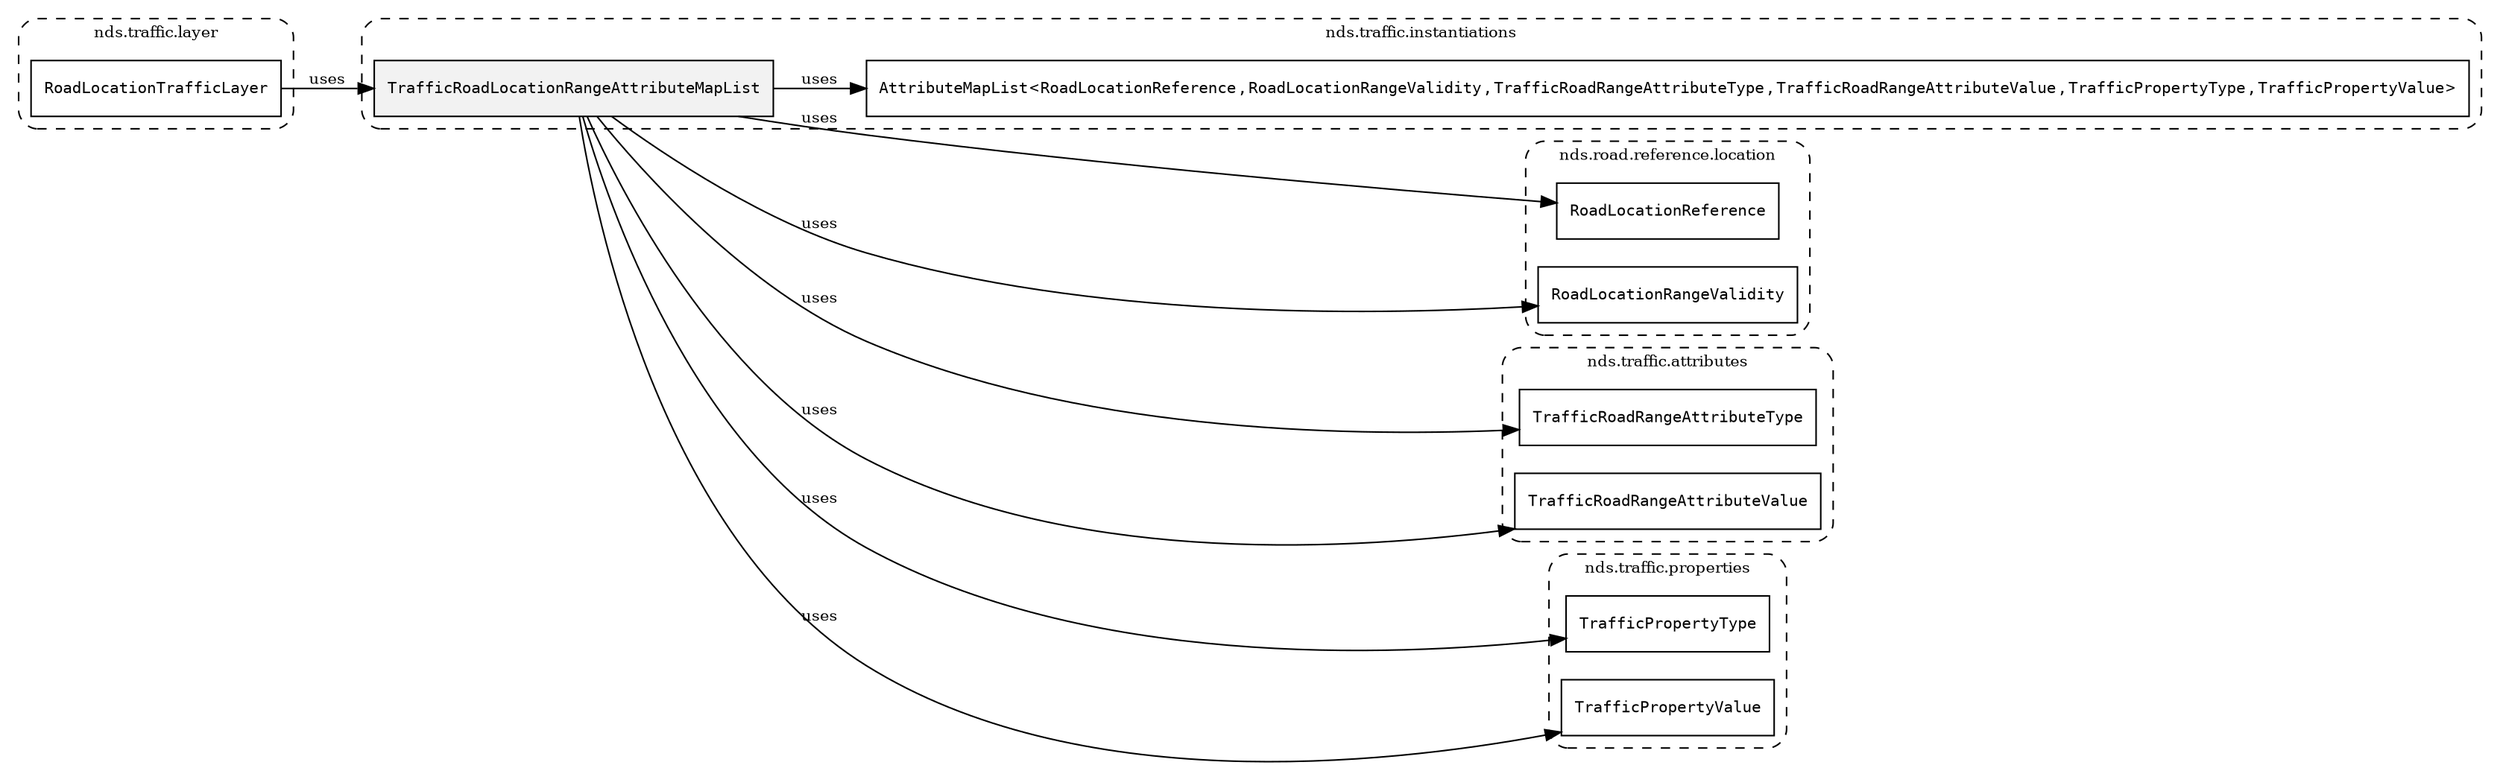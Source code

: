 /**
 * This dot file creates symbol collaboration diagram for TrafficRoadLocationRangeAttributeMapList.
 */
digraph ZSERIO
{
    node [shape=box, fontsize=10];
    rankdir="LR";
    fontsize=10;
    tooltip="TrafficRoadLocationRangeAttributeMapList collaboration diagram";

    subgraph "cluster_nds.traffic.instantiations"
    {
        style="dashed, rounded";
        label="nds.traffic.instantiations";
        tooltip="Package nds.traffic.instantiations";
        href="../../../content/packages/nds.traffic.instantiations.html#Package-nds-traffic-instantiations";
        target="_parent";

        "TrafficRoadLocationRangeAttributeMapList" [style="filled", fillcolor="#0000000D", target="_parent", label=<<font face="monospace"><table align="center" border="0" cellspacing="0" cellpadding="0"><tr><td href="../../../content/packages/nds.traffic.instantiations.html#InstantiateType-TrafficRoadLocationRangeAttributeMapList" title="InstantiateType defined in nds.traffic.instantiations">TrafficRoadLocationRangeAttributeMapList</td></tr></table></font>>];
        "AttributeMapList&lt;RoadLocationReference,RoadLocationRangeValidity,TrafficRoadRangeAttributeType,TrafficRoadRangeAttributeValue,TrafficPropertyType,TrafficPropertyValue&gt;" [target="_parent", label=<<font face="monospace"><table align="center" border="0" cellspacing="0" cellpadding="0"><tr><td href="../../../content/packages/nds.core.attributemap.html#Structure-AttributeMapList" title="Structure defined in nds.core.attributemap">AttributeMapList</td><td>&lt;</td><td><table align="center" border="0" cellspacing="0" cellpadding="0"><tr><td href="../../../content/packages/nds.road.reference.location.html#Structure-RoadLocationReference" title="Structure defined in nds.road.reference.location">RoadLocationReference</td></tr></table></td><td>,</td><td><table align="center" border="0" cellspacing="0" cellpadding="0"><tr><td href="../../../content/packages/nds.road.reference.location.html#Structure-RoadLocationRangeValidity" title="Structure defined in nds.road.reference.location">RoadLocationRangeValidity</td></tr></table></td><td>,</td><td><table align="center" border="0" cellspacing="0" cellpadding="0"><tr><td href="../../../content/packages/nds.traffic.attributes.html#Enum-TrafficRoadRangeAttributeType" title="Enum defined in nds.traffic.attributes">TrafficRoadRangeAttributeType</td></tr></table></td><td>,</td><td><table align="center" border="0" cellspacing="0" cellpadding="0"><tr><td href="../../../content/packages/nds.traffic.attributes.html#Choice-TrafficRoadRangeAttributeValue" title="Choice defined in nds.traffic.attributes">TrafficRoadRangeAttributeValue</td></tr></table></td><td>,</td><td><table align="center" border="0" cellspacing="0" cellpadding="0"><tr><td href="../../../content/packages/nds.traffic.properties.html#Structure-TrafficPropertyType" title="Structure defined in nds.traffic.properties">TrafficPropertyType</td></tr></table></td><td>,</td><td><table align="center" border="0" cellspacing="0" cellpadding="0"><tr><td href="../../../content/packages/nds.traffic.properties.html#Structure-TrafficPropertyValue" title="Structure defined in nds.traffic.properties">TrafficPropertyValue</td></tr></table></td><td>&gt;</td></tr></table></font>>];
    }

    subgraph "cluster_nds.road.reference.location"
    {
        style="dashed, rounded";
        label="nds.road.reference.location";
        tooltip="Package nds.road.reference.location";
        href="../../../content/packages/nds.road.reference.location.html#Package-nds-road-reference-location";
        target="_parent";

        "RoadLocationReference" [target="_parent", label=<<font face="monospace"><table align="center" border="0" cellspacing="0" cellpadding="0"><tr><td href="../../../content/packages/nds.road.reference.location.html#Structure-RoadLocationReference" title="Structure defined in nds.road.reference.location">RoadLocationReference</td></tr></table></font>>];
        "RoadLocationRangeValidity" [target="_parent", label=<<font face="monospace"><table align="center" border="0" cellspacing="0" cellpadding="0"><tr><td href="../../../content/packages/nds.road.reference.location.html#Structure-RoadLocationRangeValidity" title="Structure defined in nds.road.reference.location">RoadLocationRangeValidity</td></tr></table></font>>];
    }

    subgraph "cluster_nds.traffic.attributes"
    {
        style="dashed, rounded";
        label="nds.traffic.attributes";
        tooltip="Package nds.traffic.attributes";
        href="../../../content/packages/nds.traffic.attributes.html#Package-nds-traffic-attributes";
        target="_parent";

        "TrafficRoadRangeAttributeType" [target="_parent", label=<<font face="monospace"><table align="center" border="0" cellspacing="0" cellpadding="0"><tr><td href="../../../content/packages/nds.traffic.attributes.html#Enum-TrafficRoadRangeAttributeType" title="Enum defined in nds.traffic.attributes">TrafficRoadRangeAttributeType</td></tr></table></font>>];
        "TrafficRoadRangeAttributeValue" [target="_parent", label=<<font face="monospace"><table align="center" border="0" cellspacing="0" cellpadding="0"><tr><td href="../../../content/packages/nds.traffic.attributes.html#Choice-TrafficRoadRangeAttributeValue" title="Choice defined in nds.traffic.attributes">TrafficRoadRangeAttributeValue</td></tr></table></font>>];
    }

    subgraph "cluster_nds.traffic.properties"
    {
        style="dashed, rounded";
        label="nds.traffic.properties";
        tooltip="Package nds.traffic.properties";
        href="../../../content/packages/nds.traffic.properties.html#Package-nds-traffic-properties";
        target="_parent";

        "TrafficPropertyType" [target="_parent", label=<<font face="monospace"><table align="center" border="0" cellspacing="0" cellpadding="0"><tr><td href="../../../content/packages/nds.traffic.properties.html#Structure-TrafficPropertyType" title="Structure defined in nds.traffic.properties">TrafficPropertyType</td></tr></table></font>>];
        "TrafficPropertyValue" [target="_parent", label=<<font face="monospace"><table align="center" border="0" cellspacing="0" cellpadding="0"><tr><td href="../../../content/packages/nds.traffic.properties.html#Structure-TrafficPropertyValue" title="Structure defined in nds.traffic.properties">TrafficPropertyValue</td></tr></table></font>>];
    }

    subgraph "cluster_nds.traffic.layer"
    {
        style="dashed, rounded";
        label="nds.traffic.layer";
        tooltip="Package nds.traffic.layer";
        href="../../../content/packages/nds.traffic.layer.html#Package-nds-traffic-layer";
        target="_parent";

        "RoadLocationTrafficLayer" [target="_parent", label=<<font face="monospace"><table align="center" border="0" cellspacing="0" cellpadding="0"><tr><td href="../../../content/packages/nds.traffic.layer.html#Structure-RoadLocationTrafficLayer" title="Structure defined in nds.traffic.layer">RoadLocationTrafficLayer</td></tr></table></font>>];
    }

    "TrafficRoadLocationRangeAttributeMapList" -> "AttributeMapList&lt;RoadLocationReference,RoadLocationRangeValidity,TrafficRoadRangeAttributeType,TrafficRoadRangeAttributeValue,TrafficPropertyType,TrafficPropertyValue&gt;" [label="uses", fontsize=10];
    "TrafficRoadLocationRangeAttributeMapList" -> "RoadLocationReference" [label="uses", fontsize=10];
    "TrafficRoadLocationRangeAttributeMapList" -> "RoadLocationRangeValidity" [label="uses", fontsize=10];
    "TrafficRoadLocationRangeAttributeMapList" -> "TrafficRoadRangeAttributeType" [label="uses", fontsize=10];
    "TrafficRoadLocationRangeAttributeMapList" -> "TrafficRoadRangeAttributeValue" [label="uses", fontsize=10];
    "TrafficRoadLocationRangeAttributeMapList" -> "TrafficPropertyType" [label="uses", fontsize=10];
    "TrafficRoadLocationRangeAttributeMapList" -> "TrafficPropertyValue" [label="uses", fontsize=10];
    "RoadLocationTrafficLayer" -> "TrafficRoadLocationRangeAttributeMapList" [label="uses", fontsize=10];
}
